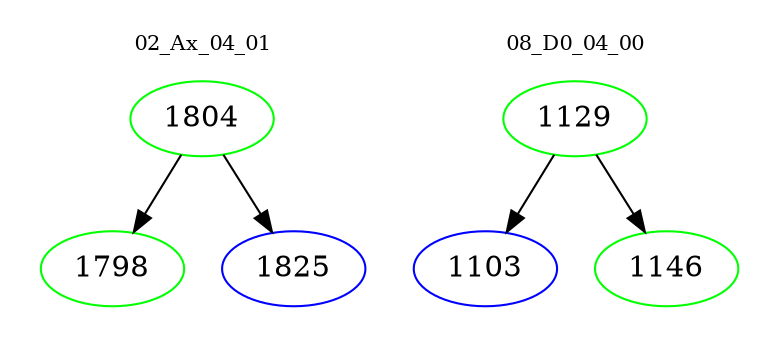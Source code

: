digraph{
subgraph cluster_0 {
color = white
label = "02_Ax_04_01";
fontsize=10;
T0_1804 [label="1804", color="green"]
T0_1804 -> T0_1798 [color="black"]
T0_1798 [label="1798", color="green"]
T0_1804 -> T0_1825 [color="black"]
T0_1825 [label="1825", color="blue"]
}
subgraph cluster_1 {
color = white
label = "08_D0_04_00";
fontsize=10;
T1_1129 [label="1129", color="green"]
T1_1129 -> T1_1103 [color="black"]
T1_1103 [label="1103", color="blue"]
T1_1129 -> T1_1146 [color="black"]
T1_1146 [label="1146", color="green"]
}
}
